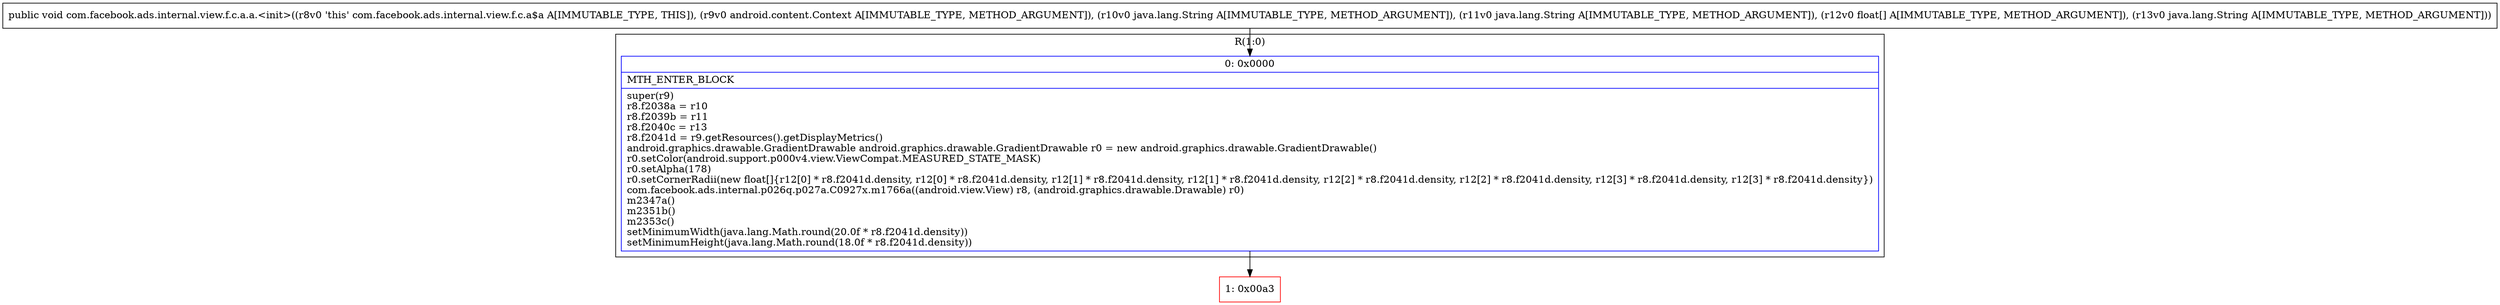 digraph "CFG forcom.facebook.ads.internal.view.f.c.a.a.\<init\>(Landroid\/content\/Context;Ljava\/lang\/String;Ljava\/lang\/String;[FLjava\/lang\/String;)V" {
subgraph cluster_Region_282513282 {
label = "R(1:0)";
node [shape=record,color=blue];
Node_0 [shape=record,label="{0\:\ 0x0000|MTH_ENTER_BLOCK\l|super(r9)\lr8.f2038a = r10\lr8.f2039b = r11\lr8.f2040c = r13\lr8.f2041d = r9.getResources().getDisplayMetrics()\landroid.graphics.drawable.GradientDrawable android.graphics.drawable.GradientDrawable r0 = new android.graphics.drawable.GradientDrawable()\lr0.setColor(android.support.p000v4.view.ViewCompat.MEASURED_STATE_MASK)\lr0.setAlpha(178)\lr0.setCornerRadii(new float[]\{r12[0] * r8.f2041d.density, r12[0] * r8.f2041d.density, r12[1] * r8.f2041d.density, r12[1] * r8.f2041d.density, r12[2] * r8.f2041d.density, r12[2] * r8.f2041d.density, r12[3] * r8.f2041d.density, r12[3] * r8.f2041d.density\})\lcom.facebook.ads.internal.p026q.p027a.C0927x.m1766a((android.view.View) r8, (android.graphics.drawable.Drawable) r0)\lm2347a()\lm2351b()\lm2353c()\lsetMinimumWidth(java.lang.Math.round(20.0f * r8.f2041d.density))\lsetMinimumHeight(java.lang.Math.round(18.0f * r8.f2041d.density))\l}"];
}
Node_1 [shape=record,color=red,label="{1\:\ 0x00a3}"];
MethodNode[shape=record,label="{public void com.facebook.ads.internal.view.f.c.a.a.\<init\>((r8v0 'this' com.facebook.ads.internal.view.f.c.a$a A[IMMUTABLE_TYPE, THIS]), (r9v0 android.content.Context A[IMMUTABLE_TYPE, METHOD_ARGUMENT]), (r10v0 java.lang.String A[IMMUTABLE_TYPE, METHOD_ARGUMENT]), (r11v0 java.lang.String A[IMMUTABLE_TYPE, METHOD_ARGUMENT]), (r12v0 float[] A[IMMUTABLE_TYPE, METHOD_ARGUMENT]), (r13v0 java.lang.String A[IMMUTABLE_TYPE, METHOD_ARGUMENT])) }"];
MethodNode -> Node_0;
Node_0 -> Node_1;
}

